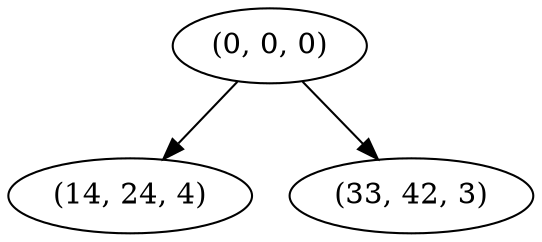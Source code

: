 digraph tree {
    "(0, 0, 0)";
    "(14, 24, 4)";
    "(33, 42, 3)";
    "(0, 0, 0)" -> "(14, 24, 4)";
    "(0, 0, 0)" -> "(33, 42, 3)";
}
